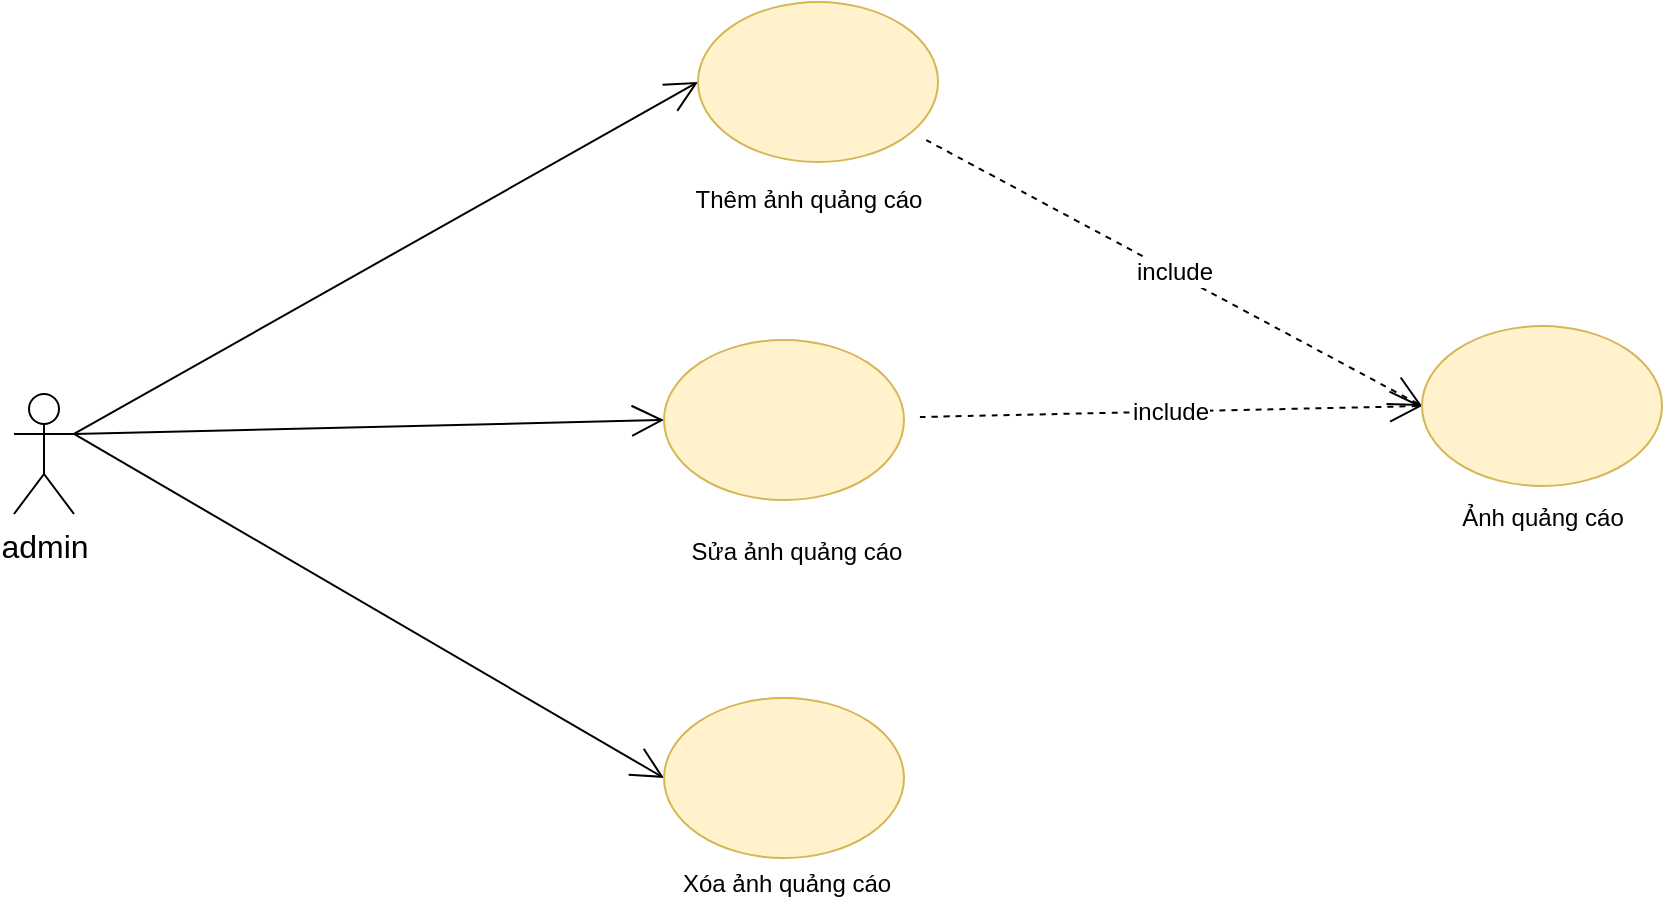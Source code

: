 <mxfile version="20.7.3" type="device"><diagram id="EbXlA3WghgvsoFWDwidb" name="Trang-1"><mxGraphModel dx="1450" dy="515" grid="0" gridSize="10" guides="1" tooltips="1" connect="1" arrows="1" fold="1" page="0" pageScale="1" pageWidth="827" pageHeight="1169" math="0" shadow="0"><root><mxCell id="0"/><mxCell id="1" parent="0"/><mxCell id="dchQFDRRfTN8sIomkNk3-1" value="admin" style="shape=umlActor;verticalLabelPosition=bottom;verticalAlign=top;html=1;outlineConnect=0;fontSize=16;" parent="1" vertex="1"><mxGeometry x="-241" y="473" width="30" height="60" as="geometry"/></mxCell><mxCell id="dchQFDRRfTN8sIomkNk3-8" style="edgeStyle=none;curved=1;rounded=0;orthogonalLoop=1;jettySize=auto;html=1;entryX=0;entryY=0.5;entryDx=0;entryDy=0;fontSize=12;endArrow=open;startSize=14;endSize=14;sourcePerimeterSpacing=8;targetPerimeterSpacing=8;exitX=1;exitY=0.333;exitDx=0;exitDy=0;exitPerimeter=0;" parent="1" source="dchQFDRRfTN8sIomkNk3-1" target="dchQFDRRfTN8sIomkNk3-4" edge="1"><mxGeometry relative="1" as="geometry"><mxPoint x="0.272" y="460.019" as="sourcePoint"/></mxGeometry></mxCell><mxCell id="dchQFDRRfTN8sIomkNk3-9" style="edgeStyle=none;curved=1;rounded=0;orthogonalLoop=1;jettySize=auto;html=1;entryX=0;entryY=0.5;entryDx=0;entryDy=0;fontSize=12;endArrow=open;startSize=14;endSize=14;sourcePerimeterSpacing=8;targetPerimeterSpacing=8;exitX=1;exitY=0.333;exitDx=0;exitDy=0;exitPerimeter=0;" parent="1" source="dchQFDRRfTN8sIomkNk3-1" target="dchQFDRRfTN8sIomkNk3-5" edge="1"><mxGeometry relative="1" as="geometry"><mxPoint x="37.944" y="501.059" as="sourcePoint"/></mxGeometry></mxCell><mxCell id="dchQFDRRfTN8sIomkNk3-10" style="edgeStyle=none;curved=1;rounded=0;orthogonalLoop=1;jettySize=auto;html=1;entryX=0;entryY=0.5;entryDx=0;entryDy=0;fontSize=12;endArrow=open;startSize=14;endSize=14;sourcePerimeterSpacing=8;targetPerimeterSpacing=8;exitX=1;exitY=0.333;exitDx=0;exitDy=0;exitPerimeter=0;" parent="1" source="dchQFDRRfTN8sIomkNk3-1" target="dchQFDRRfTN8sIomkNk3-6" edge="1"><mxGeometry relative="1" as="geometry"><mxPoint x="5.096" y="544.113" as="sourcePoint"/></mxGeometry></mxCell><mxCell id="dchQFDRRfTN8sIomkNk3-13" value="include" style="edgeStyle=none;curved=1;rounded=0;orthogonalLoop=1;jettySize=auto;html=1;entryX=0;entryY=0.5;entryDx=0;entryDy=0;fontSize=12;endArrow=open;startSize=14;endSize=14;sourcePerimeterSpacing=8;targetPerimeterSpacing=8;dashed=1;" parent="1" source="dchQFDRRfTN8sIomkNk3-4" target="dchQFDRRfTN8sIomkNk3-12" edge="1"><mxGeometry relative="1" as="geometry"/></mxCell><mxCell id="dchQFDRRfTN8sIomkNk3-4" value="" style="ellipse;whiteSpace=wrap;html=1;fontSize=16;fillColor=#fff2cc;strokeColor=#d6b656;" parent="1" vertex="1"><mxGeometry x="101" y="277" width="120" height="80" as="geometry"/></mxCell><mxCell id="dchQFDRRfTN8sIomkNk3-14" value="include" style="edgeStyle=none;curved=1;rounded=0;orthogonalLoop=1;jettySize=auto;html=1;entryX=0;entryY=0.5;entryDx=0;entryDy=0;fontSize=12;endArrow=open;startSize=14;endSize=14;sourcePerimeterSpacing=8;targetPerimeterSpacing=8;dashed=1;" parent="1" source="dchQFDRRfTN8sIomkNk3-5" target="dchQFDRRfTN8sIomkNk3-12" edge="1"><mxGeometry relative="1" as="geometry"/></mxCell><mxCell id="dchQFDRRfTN8sIomkNk3-5" value="" style="ellipse;whiteSpace=wrap;html=1;fontSize=16;fillColor=#fff2cc;strokeColor=#d6b656;" parent="1" vertex="1"><mxGeometry x="84" y="446" width="120" height="80" as="geometry"/></mxCell><mxCell id="dchQFDRRfTN8sIomkNk3-6" value="" style="ellipse;whiteSpace=wrap;html=1;fontSize=16;fillColor=#fff2cc;strokeColor=#d6b656;" parent="1" vertex="1"><mxGeometry x="84" y="625" width="120" height="80" as="geometry"/></mxCell><mxCell id="dchQFDRRfTN8sIomkNk3-12" value="" style="ellipse;whiteSpace=wrap;html=1;fontSize=16;fillColor=#fff2cc;strokeColor=#d6b656;" parent="1" vertex="1"><mxGeometry x="463" y="439" width="120" height="80" as="geometry"/></mxCell><mxCell id="PB0-i5fMsLw8iP72kyYr-1" value="Thêm ảnh quảng cáo" style="text;html=1;align=center;verticalAlign=middle;resizable=0;points=[];autosize=1;strokeColor=none;fillColor=none;" vertex="1" parent="1"><mxGeometry x="90" y="363" width="131" height="26" as="geometry"/></mxCell><mxCell id="PB0-i5fMsLw8iP72kyYr-2" value="Sửa ảnh quảng cáo" style="text;html=1;align=center;verticalAlign=middle;resizable=0;points=[];autosize=1;strokeColor=none;fillColor=none;" vertex="1" parent="1"><mxGeometry x="88" y="539" width="123" height="26" as="geometry"/></mxCell><mxCell id="PB0-i5fMsLw8iP72kyYr-3" value="Xóa ảnh quảng cáo" style="text;html=1;align=center;verticalAlign=middle;resizable=0;points=[];autosize=1;strokeColor=none;fillColor=none;" vertex="1" parent="1"><mxGeometry x="83.5" y="705" width="122" height="26" as="geometry"/></mxCell><mxCell id="PB0-i5fMsLw8iP72kyYr-4" value="Ảnh quảng cáo" style="text;html=1;align=center;verticalAlign=middle;resizable=0;points=[];autosize=1;strokeColor=none;fillColor=none;" vertex="1" parent="1"><mxGeometry x="473.5" y="522" width="99" height="26" as="geometry"/></mxCell></root></mxGraphModel></diagram></mxfile>